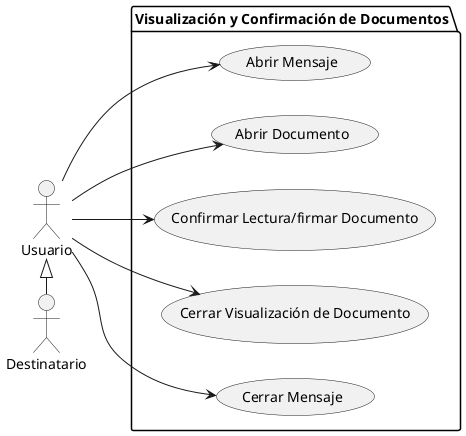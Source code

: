 @startuml visualizacionConfirmacionDocumentos
left to right direction
actor "Usuario" as Usuario
actor "Destinatario" as Destinatario

package "Visualización y Confirmación de Documentos" {
    usecase "Abrir Mensaje" as VCD1
    usecase "Abrir Documento" as VCD2
    usecase "Confirmar Lectura/firmar Documento" as VCD3
    usecase "Cerrar Visualización de Documento" as VCD4
    usecase "Cerrar Mensaje" as VCD5
}

Usuario <|- Destinatario
Usuario --> VCD1
Usuario --> VCD2
Usuario --> VCD3
Usuario --> VCD4
Usuario --> VCD5
@enduml
